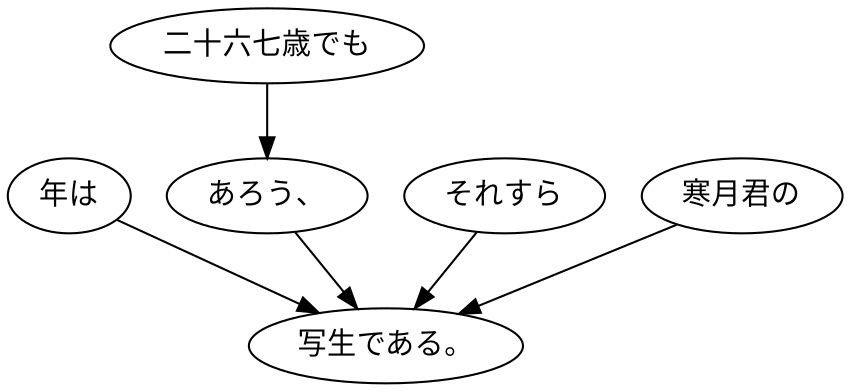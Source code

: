 digraph graph2804 {
	node0 [label="年は"];
	node1 [label="二十六七歳でも"];
	node2 [label="あろう、"];
	node3 [label="それすら"];
	node4 [label="寒月君の"];
	node5 [label="写生である。"];
	node0 -> node5;
	node1 -> node2;
	node2 -> node5;
	node3 -> node5;
	node4 -> node5;
}
